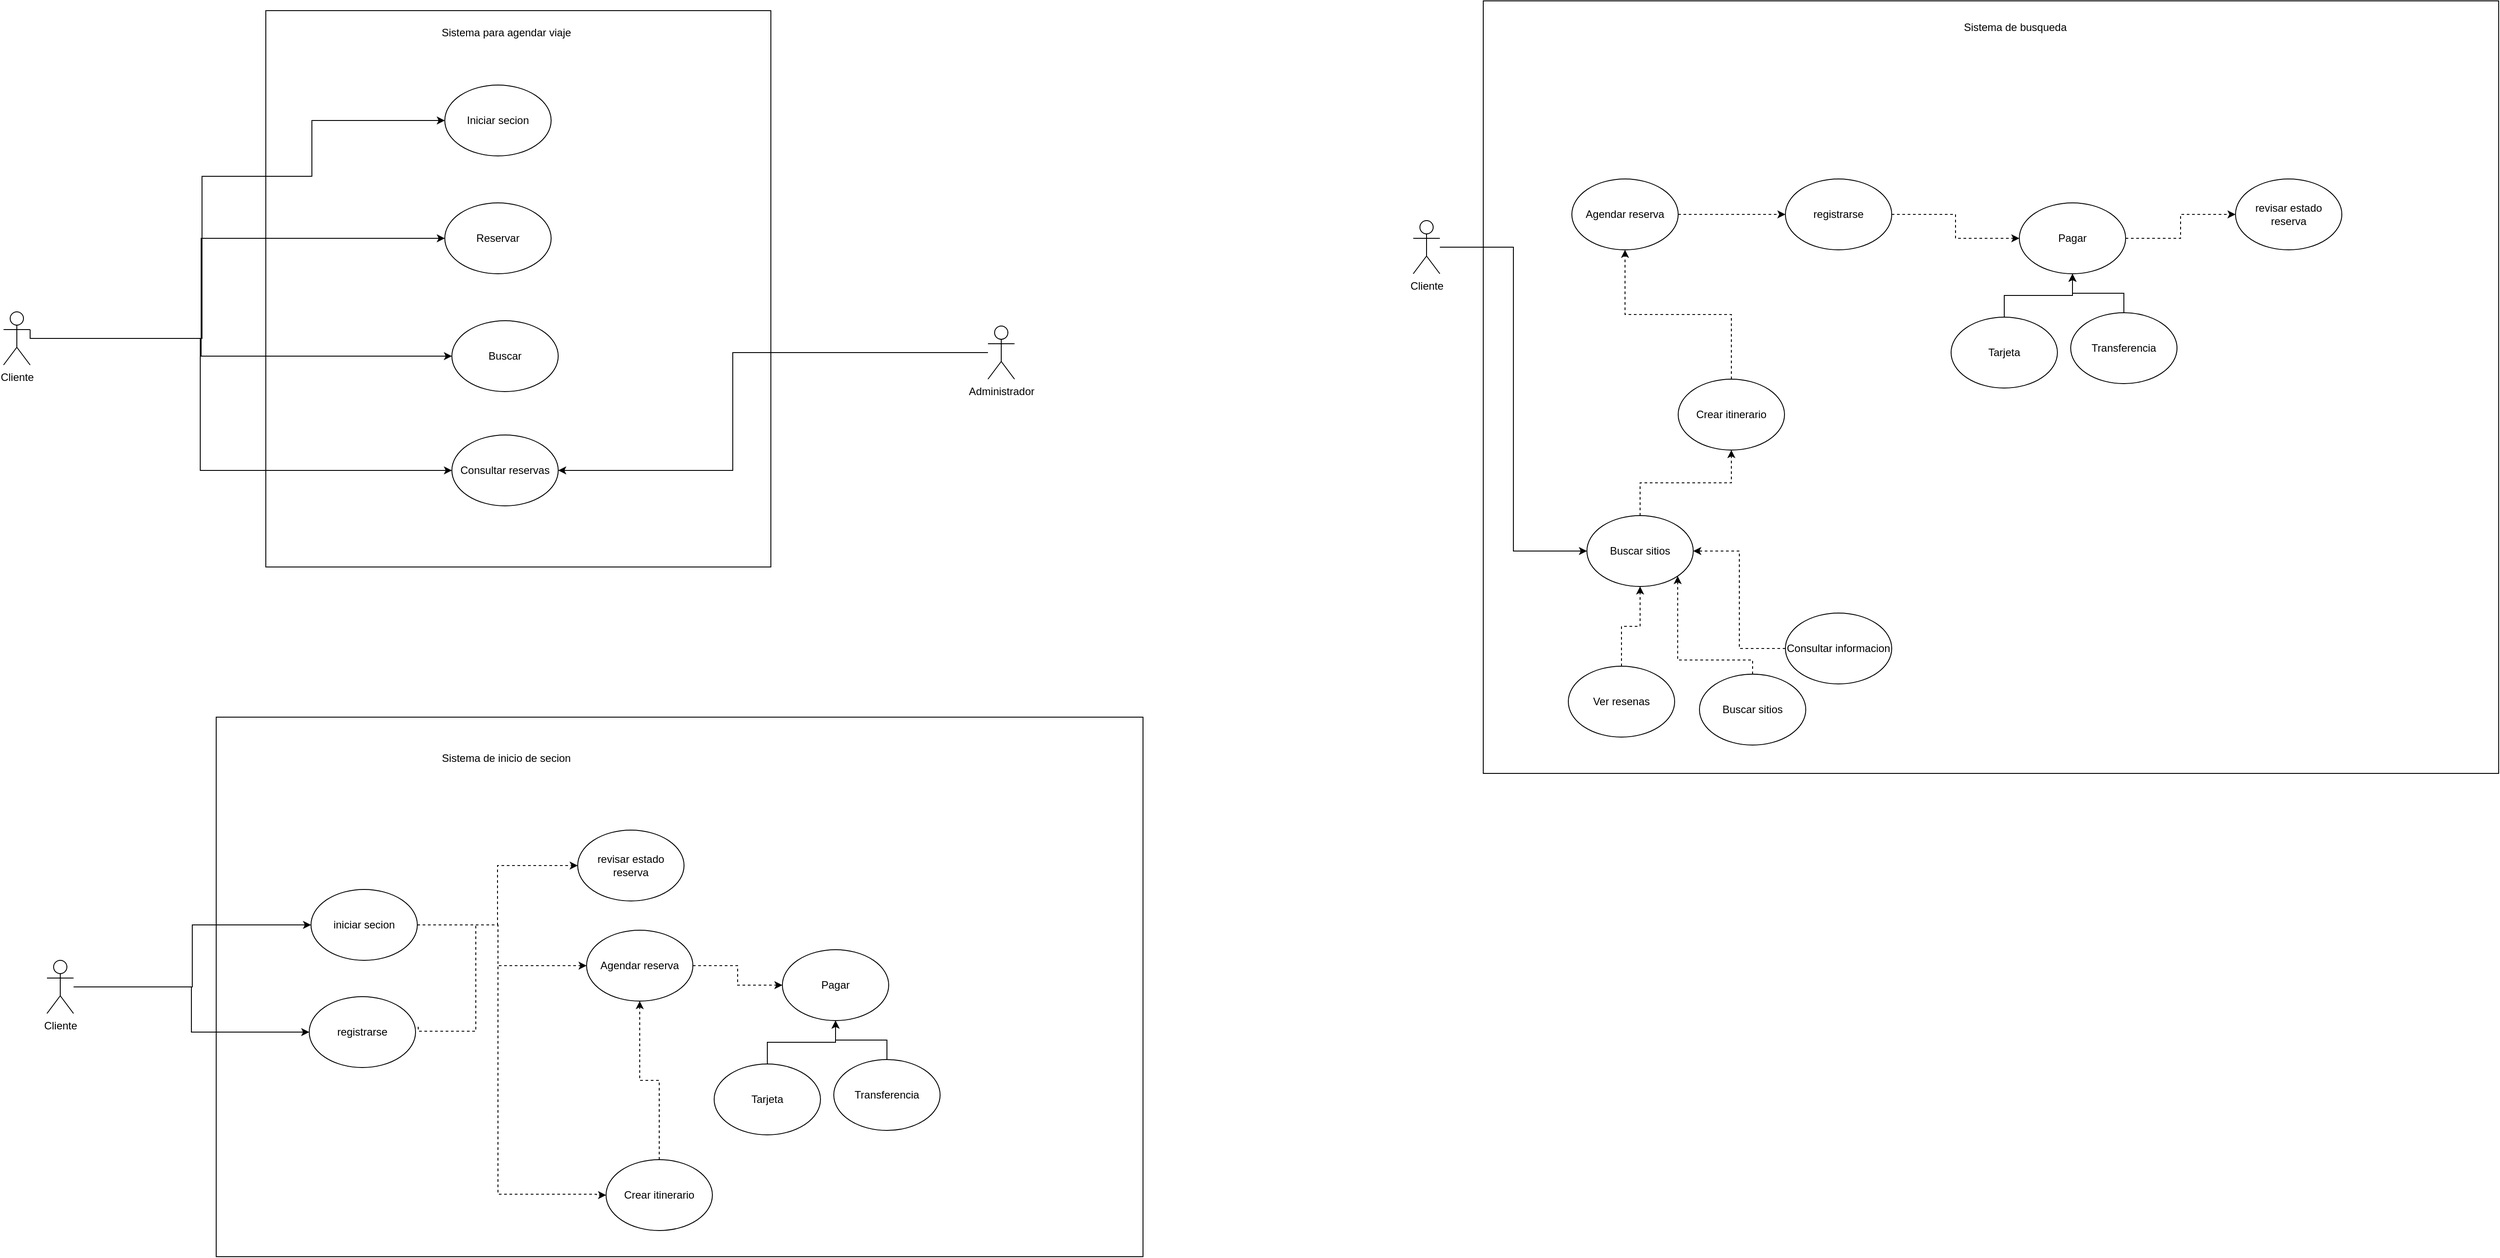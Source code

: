 <mxfile version="24.8.3">
  <diagram name="Página-1" id="wDbXHCgZsaRD1yD6ekFN">
    <mxGraphModel dx="2657" dy="1407" grid="0" gridSize="10" guides="1" tooltips="1" connect="1" arrows="1" fold="1" page="0" pageScale="1" pageWidth="827" pageHeight="1169" math="0" shadow="0">
      <root>
        <mxCell id="0" />
        <mxCell id="1" parent="0" />
        <mxCell id="U0KTLcIbXOTENBuNEpuO-1" value="" style="rounded=0;whiteSpace=wrap;html=1;" parent="1" vertex="1">
          <mxGeometry x="-178" y="-16" width="570" height="628" as="geometry" />
        </mxCell>
        <mxCell id="U0KTLcIbXOTENBuNEpuO-4" style="edgeStyle=orthogonalEdgeStyle;rounded=0;orthogonalLoop=1;jettySize=auto;html=1;exitX=1;exitY=0.333;exitDx=0;exitDy=0;exitPerimeter=0;" parent="1" source="U0KTLcIbXOTENBuNEpuO-2" target="U0KTLcIbXOTENBuNEpuO-3" edge="1">
          <mxGeometry relative="1" as="geometry">
            <Array as="points">
              <mxPoint x="-444" y="354" />
              <mxPoint x="-250" y="354" />
              <mxPoint x="-250" y="171" />
              <mxPoint x="-126" y="171" />
              <mxPoint x="-126" y="108" />
            </Array>
          </mxGeometry>
        </mxCell>
        <mxCell id="U0KTLcIbXOTENBuNEpuO-15" style="edgeStyle=orthogonalEdgeStyle;rounded=0;orthogonalLoop=1;jettySize=auto;html=1;entryX=0;entryY=0.5;entryDx=0;entryDy=0;" parent="1" source="U0KTLcIbXOTENBuNEpuO-2" target="U0KTLcIbXOTENBuNEpuO-5" edge="1">
          <mxGeometry relative="1" as="geometry">
            <Array as="points">
              <mxPoint x="-251" y="354" />
              <mxPoint x="-251" y="241" />
            </Array>
          </mxGeometry>
        </mxCell>
        <mxCell id="U0KTLcIbXOTENBuNEpuO-16" style="edgeStyle=orthogonalEdgeStyle;rounded=0;orthogonalLoop=1;jettySize=auto;html=1;entryX=0;entryY=0.5;entryDx=0;entryDy=0;" parent="1" source="U0KTLcIbXOTENBuNEpuO-2" target="U0KTLcIbXOTENBuNEpuO-6" edge="1">
          <mxGeometry relative="1" as="geometry">
            <Array as="points">
              <mxPoint x="-251" y="354" />
              <mxPoint x="-251" y="374" />
            </Array>
          </mxGeometry>
        </mxCell>
        <mxCell id="U0KTLcIbXOTENBuNEpuO-17" style="edgeStyle=orthogonalEdgeStyle;rounded=0;orthogonalLoop=1;jettySize=auto;html=1;entryX=0;entryY=0.5;entryDx=0;entryDy=0;" parent="1" source="U0KTLcIbXOTENBuNEpuO-2" target="U0KTLcIbXOTENBuNEpuO-7" edge="1">
          <mxGeometry relative="1" as="geometry">
            <Array as="points">
              <mxPoint x="-252" y="354" />
              <mxPoint x="-252" y="503" />
            </Array>
          </mxGeometry>
        </mxCell>
        <mxCell id="U0KTLcIbXOTENBuNEpuO-2" value="Cliente" style="shape=umlActor;verticalLabelPosition=bottom;verticalAlign=top;html=1;outlineConnect=0;" parent="1" vertex="1">
          <mxGeometry x="-474" y="324" width="30" height="60" as="geometry" />
        </mxCell>
        <mxCell id="U0KTLcIbXOTENBuNEpuO-3" value="Iniciar secion" style="ellipse;whiteSpace=wrap;html=1;" parent="1" vertex="1">
          <mxGeometry x="24" y="68" width="120" height="80" as="geometry" />
        </mxCell>
        <mxCell id="U0KTLcIbXOTENBuNEpuO-5" value="Reservar" style="ellipse;whiteSpace=wrap;html=1;" parent="1" vertex="1">
          <mxGeometry x="24" y="201" width="120" height="80" as="geometry" />
        </mxCell>
        <mxCell id="U0KTLcIbXOTENBuNEpuO-6" value="Buscar" style="ellipse;whiteSpace=wrap;html=1;" parent="1" vertex="1">
          <mxGeometry x="32" y="334" width="120" height="80" as="geometry" />
        </mxCell>
        <mxCell id="U0KTLcIbXOTENBuNEpuO-7" value="Consultar reservas" style="ellipse;whiteSpace=wrap;html=1;" parent="1" vertex="1">
          <mxGeometry x="32" y="463" width="120" height="80" as="geometry" />
        </mxCell>
        <mxCell id="U0KTLcIbXOTENBuNEpuO-21" style="edgeStyle=orthogonalEdgeStyle;rounded=0;orthogonalLoop=1;jettySize=auto;html=1;entryX=1;entryY=0.5;entryDx=0;entryDy=0;" parent="1" source="U0KTLcIbXOTENBuNEpuO-9" target="U0KTLcIbXOTENBuNEpuO-7" edge="1">
          <mxGeometry relative="1" as="geometry">
            <Array as="points">
              <mxPoint x="349" y="370" />
              <mxPoint x="349" y="503" />
            </Array>
          </mxGeometry>
        </mxCell>
        <mxCell id="U0KTLcIbXOTENBuNEpuO-9" value="Administrador" style="shape=umlActor;verticalLabelPosition=bottom;verticalAlign=top;html=1;outlineConnect=0;" parent="1" vertex="1">
          <mxGeometry x="637" y="340" width="30" height="60" as="geometry" />
        </mxCell>
        <mxCell id="U0KTLcIbXOTENBuNEpuO-20" value="Sistema para agendar viaje" style="text;html=1;align=center;verticalAlign=middle;resizable=0;points=[];autosize=1;strokeColor=none;fillColor=none;" parent="1" vertex="1">
          <mxGeometry x="10.5" y="-4" width="164" height="26" as="geometry" />
        </mxCell>
        <mxCell id="U0KTLcIbXOTENBuNEpuO-23" value="" style="rounded=0;whiteSpace=wrap;html=1;" parent="1" vertex="1">
          <mxGeometry x="-234" y="781.5" width="1046" height="609" as="geometry" />
        </mxCell>
        <mxCell id="U0KTLcIbXOTENBuNEpuO-24" value="Sistema de inicio de secion" style="text;html=1;align=center;verticalAlign=middle;resizable=0;points=[];autosize=1;strokeColor=none;fillColor=none;" parent="1" vertex="1">
          <mxGeometry x="11" y="815" width="163" height="26" as="geometry" />
        </mxCell>
        <mxCell id="U0KTLcIbXOTENBuNEpuO-30" style="edgeStyle=orthogonalEdgeStyle;rounded=0;orthogonalLoop=1;jettySize=auto;html=1;entryX=0;entryY=0.5;entryDx=0;entryDy=0;" parent="1" source="U0KTLcIbXOTENBuNEpuO-25" target="U0KTLcIbXOTENBuNEpuO-26" edge="1">
          <mxGeometry relative="1" as="geometry" />
        </mxCell>
        <mxCell id="U0KTLcIbXOTENBuNEpuO-31" style="edgeStyle=orthogonalEdgeStyle;rounded=0;orthogonalLoop=1;jettySize=auto;html=1;" parent="1" source="U0KTLcIbXOTENBuNEpuO-25" target="U0KTLcIbXOTENBuNEpuO-27" edge="1">
          <mxGeometry relative="1" as="geometry" />
        </mxCell>
        <mxCell id="U0KTLcIbXOTENBuNEpuO-25" value="Cliente" style="shape=umlActor;verticalLabelPosition=bottom;verticalAlign=top;html=1;outlineConnect=0;" parent="1" vertex="1">
          <mxGeometry x="-425" y="1056" width="30" height="60" as="geometry" />
        </mxCell>
        <mxCell id="U0KTLcIbXOTENBuNEpuO-32" style="edgeStyle=orthogonalEdgeStyle;rounded=0;orthogonalLoop=1;jettySize=auto;html=1;entryX=0;entryY=0.5;entryDx=0;entryDy=0;dashed=1;" parent="1" source="U0KTLcIbXOTENBuNEpuO-26" target="U0KTLcIbXOTENBuNEpuO-29" edge="1">
          <mxGeometry relative="1" as="geometry" />
        </mxCell>
        <mxCell id="U0KTLcIbXOTENBuNEpuO-34" style="edgeStyle=orthogonalEdgeStyle;rounded=0;orthogonalLoop=1;jettySize=auto;html=1;dashed=1;" parent="1" source="U0KTLcIbXOTENBuNEpuO-26" target="U0KTLcIbXOTENBuNEpuO-33" edge="1">
          <mxGeometry relative="1" as="geometry">
            <Array as="points">
              <mxPoint x="84" y="1016" />
              <mxPoint x="84" y="1062" />
            </Array>
          </mxGeometry>
        </mxCell>
        <mxCell id="U0KTLcIbXOTENBuNEpuO-43" style="edgeStyle=orthogonalEdgeStyle;rounded=0;orthogonalLoop=1;jettySize=auto;html=1;entryX=0;entryY=0.5;entryDx=0;entryDy=0;dashed=1;" parent="1" source="U0KTLcIbXOTENBuNEpuO-26" target="U0KTLcIbXOTENBuNEpuO-42" edge="1">
          <mxGeometry relative="1" as="geometry">
            <Array as="points">
              <mxPoint x="84" y="1016" />
              <mxPoint x="84" y="1320" />
              <mxPoint x="195" y="1320" />
            </Array>
          </mxGeometry>
        </mxCell>
        <mxCell id="U0KTLcIbXOTENBuNEpuO-26" value="iniciar secion" style="ellipse;whiteSpace=wrap;html=1;" parent="1" vertex="1">
          <mxGeometry x="-127" y="976" width="120" height="80" as="geometry" />
        </mxCell>
        <mxCell id="U0KTLcIbXOTENBuNEpuO-41" style="edgeStyle=orthogonalEdgeStyle;rounded=0;orthogonalLoop=1;jettySize=auto;html=1;endArrow=none;endFill=0;dashed=1;exitX=1.025;exitY=0.425;exitDx=0;exitDy=0;exitPerimeter=0;" parent="1" source="U0KTLcIbXOTENBuNEpuO-27" edge="1">
          <mxGeometry relative="1" as="geometry">
            <mxPoint x="58" y="1016" as="targetPoint" />
            <mxPoint x="-35" y="1136" as="sourcePoint" />
            <Array as="points">
              <mxPoint x="-6" y="1136" />
              <mxPoint x="59" y="1136" />
            </Array>
          </mxGeometry>
        </mxCell>
        <mxCell id="U0KTLcIbXOTENBuNEpuO-27" value="registrarse" style="ellipse;whiteSpace=wrap;html=1;" parent="1" vertex="1">
          <mxGeometry x="-129" y="1097" width="120" height="80" as="geometry" />
        </mxCell>
        <mxCell id="U0KTLcIbXOTENBuNEpuO-29" value="revisar estado reserva" style="ellipse;whiteSpace=wrap;html=1;" parent="1" vertex="1">
          <mxGeometry x="174" y="909" width="120" height="80" as="geometry" />
        </mxCell>
        <mxCell id="U0KTLcIbXOTENBuNEpuO-36" style="edgeStyle=orthogonalEdgeStyle;rounded=0;orthogonalLoop=1;jettySize=auto;html=1;entryX=0;entryY=0.5;entryDx=0;entryDy=0;dashed=1;" parent="1" source="U0KTLcIbXOTENBuNEpuO-33" target="U0KTLcIbXOTENBuNEpuO-35" edge="1">
          <mxGeometry relative="1" as="geometry" />
        </mxCell>
        <mxCell id="U0KTLcIbXOTENBuNEpuO-33" value="Agendar reserva" style="ellipse;whiteSpace=wrap;html=1;" parent="1" vertex="1">
          <mxGeometry x="184" y="1022" width="120" height="80" as="geometry" />
        </mxCell>
        <mxCell id="U0KTLcIbXOTENBuNEpuO-35" value="Pagar" style="ellipse;whiteSpace=wrap;html=1;" parent="1" vertex="1">
          <mxGeometry x="405" y="1044" width="120" height="80" as="geometry" />
        </mxCell>
        <mxCell id="U0KTLcIbXOTENBuNEpuO-39" style="edgeStyle=orthogonalEdgeStyle;rounded=0;orthogonalLoop=1;jettySize=auto;html=1;" parent="1" source="U0KTLcIbXOTENBuNEpuO-37" target="U0KTLcIbXOTENBuNEpuO-35" edge="1">
          <mxGeometry relative="1" as="geometry" />
        </mxCell>
        <mxCell id="U0KTLcIbXOTENBuNEpuO-37" value="Tarjeta" style="ellipse;whiteSpace=wrap;html=1;" parent="1" vertex="1">
          <mxGeometry x="328" y="1173" width="120" height="80" as="geometry" />
        </mxCell>
        <mxCell id="U0KTLcIbXOTENBuNEpuO-40" style="edgeStyle=orthogonalEdgeStyle;rounded=0;orthogonalLoop=1;jettySize=auto;html=1;entryX=0.5;entryY=1;entryDx=0;entryDy=0;" parent="1" source="U0KTLcIbXOTENBuNEpuO-38" target="U0KTLcIbXOTENBuNEpuO-35" edge="1">
          <mxGeometry relative="1" as="geometry" />
        </mxCell>
        <mxCell id="U0KTLcIbXOTENBuNEpuO-38" value="Transferencia" style="ellipse;whiteSpace=wrap;html=1;" parent="1" vertex="1">
          <mxGeometry x="463" y="1168" width="120" height="80" as="geometry" />
        </mxCell>
        <mxCell id="U0KTLcIbXOTENBuNEpuO-46" style="edgeStyle=orthogonalEdgeStyle;rounded=0;orthogonalLoop=1;jettySize=auto;html=1;entryX=0.5;entryY=1;entryDx=0;entryDy=0;dashed=1;" parent="1" source="U0KTLcIbXOTENBuNEpuO-42" target="U0KTLcIbXOTENBuNEpuO-33" edge="1">
          <mxGeometry relative="1" as="geometry" />
        </mxCell>
        <mxCell id="U0KTLcIbXOTENBuNEpuO-42" value="Crear itinerario" style="ellipse;whiteSpace=wrap;html=1;" parent="1" vertex="1">
          <mxGeometry x="206" y="1281" width="120" height="80" as="geometry" />
        </mxCell>
        <mxCell id="GpWR1uKTfw1w7US9zmOg-1" value="" style="rounded=0;whiteSpace=wrap;html=1;" vertex="1" parent="1">
          <mxGeometry x="1196" y="-27" width="1146" height="872" as="geometry" />
        </mxCell>
        <mxCell id="GpWR1uKTfw1w7US9zmOg-34" style="edgeStyle=orthogonalEdgeStyle;rounded=0;orthogonalLoop=1;jettySize=auto;html=1;entryX=0;entryY=0.5;entryDx=0;entryDy=0;" edge="1" parent="1" source="GpWR1uKTfw1w7US9zmOg-2" target="GpWR1uKTfw1w7US9zmOg-29">
          <mxGeometry relative="1" as="geometry" />
        </mxCell>
        <mxCell id="GpWR1uKTfw1w7US9zmOg-2" value="Cliente" style="shape=umlActor;verticalLabelPosition=bottom;verticalAlign=top;html=1;outlineConnect=0;" vertex="1" parent="1">
          <mxGeometry x="1117" y="221" width="30" height="60" as="geometry" />
        </mxCell>
        <mxCell id="GpWR1uKTfw1w7US9zmOg-6" value="revisar estado reserva" style="ellipse;whiteSpace=wrap;html=1;" vertex="1" parent="1">
          <mxGeometry x="2045" y="174" width="120" height="80" as="geometry" />
        </mxCell>
        <mxCell id="GpWR1uKTfw1w7US9zmOg-7" style="edgeStyle=orthogonalEdgeStyle;rounded=0;orthogonalLoop=1;jettySize=auto;html=1;entryX=0;entryY=0.5;entryDx=0;entryDy=0;dashed=1;" edge="1" parent="1" source="GpWR1uKTfw1w7US9zmOg-19" target="GpWR1uKTfw1w7US9zmOg-9">
          <mxGeometry relative="1" as="geometry">
            <mxPoint x="1700.0" y="219.067" as="sourcePoint" />
          </mxGeometry>
        </mxCell>
        <mxCell id="GpWR1uKTfw1w7US9zmOg-20" style="edgeStyle=orthogonalEdgeStyle;rounded=0;orthogonalLoop=1;jettySize=auto;html=1;dashed=1;" edge="1" parent="1" source="GpWR1uKTfw1w7US9zmOg-8" target="GpWR1uKTfw1w7US9zmOg-19">
          <mxGeometry relative="1" as="geometry" />
        </mxCell>
        <mxCell id="GpWR1uKTfw1w7US9zmOg-8" value="Agendar reserva" style="ellipse;whiteSpace=wrap;html=1;" vertex="1" parent="1">
          <mxGeometry x="1296" y="174" width="120" height="80" as="geometry" />
        </mxCell>
        <mxCell id="GpWR1uKTfw1w7US9zmOg-18" style="edgeStyle=orthogonalEdgeStyle;rounded=0;orthogonalLoop=1;jettySize=auto;html=1;dashed=1;" edge="1" parent="1" source="GpWR1uKTfw1w7US9zmOg-9" target="GpWR1uKTfw1w7US9zmOg-6">
          <mxGeometry relative="1" as="geometry" />
        </mxCell>
        <mxCell id="GpWR1uKTfw1w7US9zmOg-9" value="Pagar" style="ellipse;whiteSpace=wrap;html=1;" vertex="1" parent="1">
          <mxGeometry x="1801" y="201" width="120" height="80" as="geometry" />
        </mxCell>
        <mxCell id="GpWR1uKTfw1w7US9zmOg-10" style="edgeStyle=orthogonalEdgeStyle;rounded=0;orthogonalLoop=1;jettySize=auto;html=1;" edge="1" parent="1" source="GpWR1uKTfw1w7US9zmOg-11" target="GpWR1uKTfw1w7US9zmOg-9">
          <mxGeometry relative="1" as="geometry" />
        </mxCell>
        <mxCell id="GpWR1uKTfw1w7US9zmOg-11" value="Tarjeta" style="ellipse;whiteSpace=wrap;html=1;" vertex="1" parent="1">
          <mxGeometry x="1724" y="330" width="120" height="80" as="geometry" />
        </mxCell>
        <mxCell id="GpWR1uKTfw1w7US9zmOg-12" style="edgeStyle=orthogonalEdgeStyle;rounded=0;orthogonalLoop=1;jettySize=auto;html=1;entryX=0.5;entryY=1;entryDx=0;entryDy=0;" edge="1" parent="1" source="GpWR1uKTfw1w7US9zmOg-13" target="GpWR1uKTfw1w7US9zmOg-9">
          <mxGeometry relative="1" as="geometry" />
        </mxCell>
        <mxCell id="GpWR1uKTfw1w7US9zmOg-13" value="Transferencia" style="ellipse;whiteSpace=wrap;html=1;" vertex="1" parent="1">
          <mxGeometry x="1859" y="325" width="120" height="80" as="geometry" />
        </mxCell>
        <mxCell id="GpWR1uKTfw1w7US9zmOg-14" style="edgeStyle=orthogonalEdgeStyle;rounded=0;orthogonalLoop=1;jettySize=auto;html=1;entryX=0.5;entryY=1;entryDx=0;entryDy=0;dashed=1;" edge="1" parent="1" source="GpWR1uKTfw1w7US9zmOg-15" target="GpWR1uKTfw1w7US9zmOg-8">
          <mxGeometry relative="1" as="geometry" />
        </mxCell>
        <mxCell id="GpWR1uKTfw1w7US9zmOg-15" value="Crear itinerario" style="ellipse;whiteSpace=wrap;html=1;" vertex="1" parent="1">
          <mxGeometry x="1416" y="400" width="120" height="80" as="geometry" />
        </mxCell>
        <mxCell id="GpWR1uKTfw1w7US9zmOg-19" value="registrarse" style="ellipse;whiteSpace=wrap;html=1;" vertex="1" parent="1">
          <mxGeometry x="1537" y="174" width="120" height="80" as="geometry" />
        </mxCell>
        <mxCell id="GpWR1uKTfw1w7US9zmOg-21" value="Sistema de busqueda" style="text;html=1;align=center;verticalAlign=middle;resizable=0;points=[];autosize=1;strokeColor=none;fillColor=none;" vertex="1" parent="1">
          <mxGeometry x="1729" y="-10" width="134" height="26" as="geometry" />
        </mxCell>
        <mxCell id="GpWR1uKTfw1w7US9zmOg-40" style="edgeStyle=orthogonalEdgeStyle;rounded=0;orthogonalLoop=1;jettySize=auto;html=1;dashed=1;" edge="1" parent="1" source="GpWR1uKTfw1w7US9zmOg-29" target="GpWR1uKTfw1w7US9zmOg-15">
          <mxGeometry relative="1" as="geometry" />
        </mxCell>
        <mxCell id="GpWR1uKTfw1w7US9zmOg-29" value="Buscar sitios" style="ellipse;whiteSpace=wrap;html=1;" vertex="1" parent="1">
          <mxGeometry x="1313" y="554" width="120" height="80" as="geometry" />
        </mxCell>
        <mxCell id="GpWR1uKTfw1w7US9zmOg-38" style="edgeStyle=orthogonalEdgeStyle;rounded=0;orthogonalLoop=1;jettySize=auto;html=1;entryX=1;entryY=0.5;entryDx=0;entryDy=0;dashed=1;" edge="1" parent="1" source="GpWR1uKTfw1w7US9zmOg-30" target="GpWR1uKTfw1w7US9zmOg-29">
          <mxGeometry relative="1" as="geometry" />
        </mxCell>
        <mxCell id="GpWR1uKTfw1w7US9zmOg-30" value="Consultar informacion" style="ellipse;whiteSpace=wrap;html=1;" vertex="1" parent="1">
          <mxGeometry x="1537" y="664" width="120" height="80" as="geometry" />
        </mxCell>
        <mxCell id="GpWR1uKTfw1w7US9zmOg-36" style="edgeStyle=orthogonalEdgeStyle;rounded=0;orthogonalLoop=1;jettySize=auto;html=1;dashed=1;" edge="1" parent="1" source="GpWR1uKTfw1w7US9zmOg-31" target="GpWR1uKTfw1w7US9zmOg-29">
          <mxGeometry relative="1" as="geometry" />
        </mxCell>
        <mxCell id="GpWR1uKTfw1w7US9zmOg-31" value="Ver resenas" style="ellipse;whiteSpace=wrap;html=1;" vertex="1" parent="1">
          <mxGeometry x="1292" y="724" width="120" height="80" as="geometry" />
        </mxCell>
        <mxCell id="GpWR1uKTfw1w7US9zmOg-37" style="edgeStyle=orthogonalEdgeStyle;rounded=0;orthogonalLoop=1;jettySize=auto;html=1;entryX=1;entryY=1;entryDx=0;entryDy=0;dashed=1;" edge="1" parent="1" source="GpWR1uKTfw1w7US9zmOg-32" target="GpWR1uKTfw1w7US9zmOg-29">
          <mxGeometry relative="1" as="geometry">
            <Array as="points">
              <mxPoint x="1500" y="717" />
              <mxPoint x="1415" y="717" />
            </Array>
          </mxGeometry>
        </mxCell>
        <mxCell id="GpWR1uKTfw1w7US9zmOg-32" value="Buscar sitios" style="ellipse;whiteSpace=wrap;html=1;" vertex="1" parent="1">
          <mxGeometry x="1440" y="733" width="120" height="80" as="geometry" />
        </mxCell>
        <mxCell id="GpWR1uKTfw1w7US9zmOg-33" style="edgeStyle=orthogonalEdgeStyle;rounded=0;orthogonalLoop=1;jettySize=auto;html=1;exitX=0.5;exitY=1;exitDx=0;exitDy=0;" edge="1" parent="1" source="GpWR1uKTfw1w7US9zmOg-30" target="GpWR1uKTfw1w7US9zmOg-30">
          <mxGeometry relative="1" as="geometry" />
        </mxCell>
      </root>
    </mxGraphModel>
  </diagram>
</mxfile>
